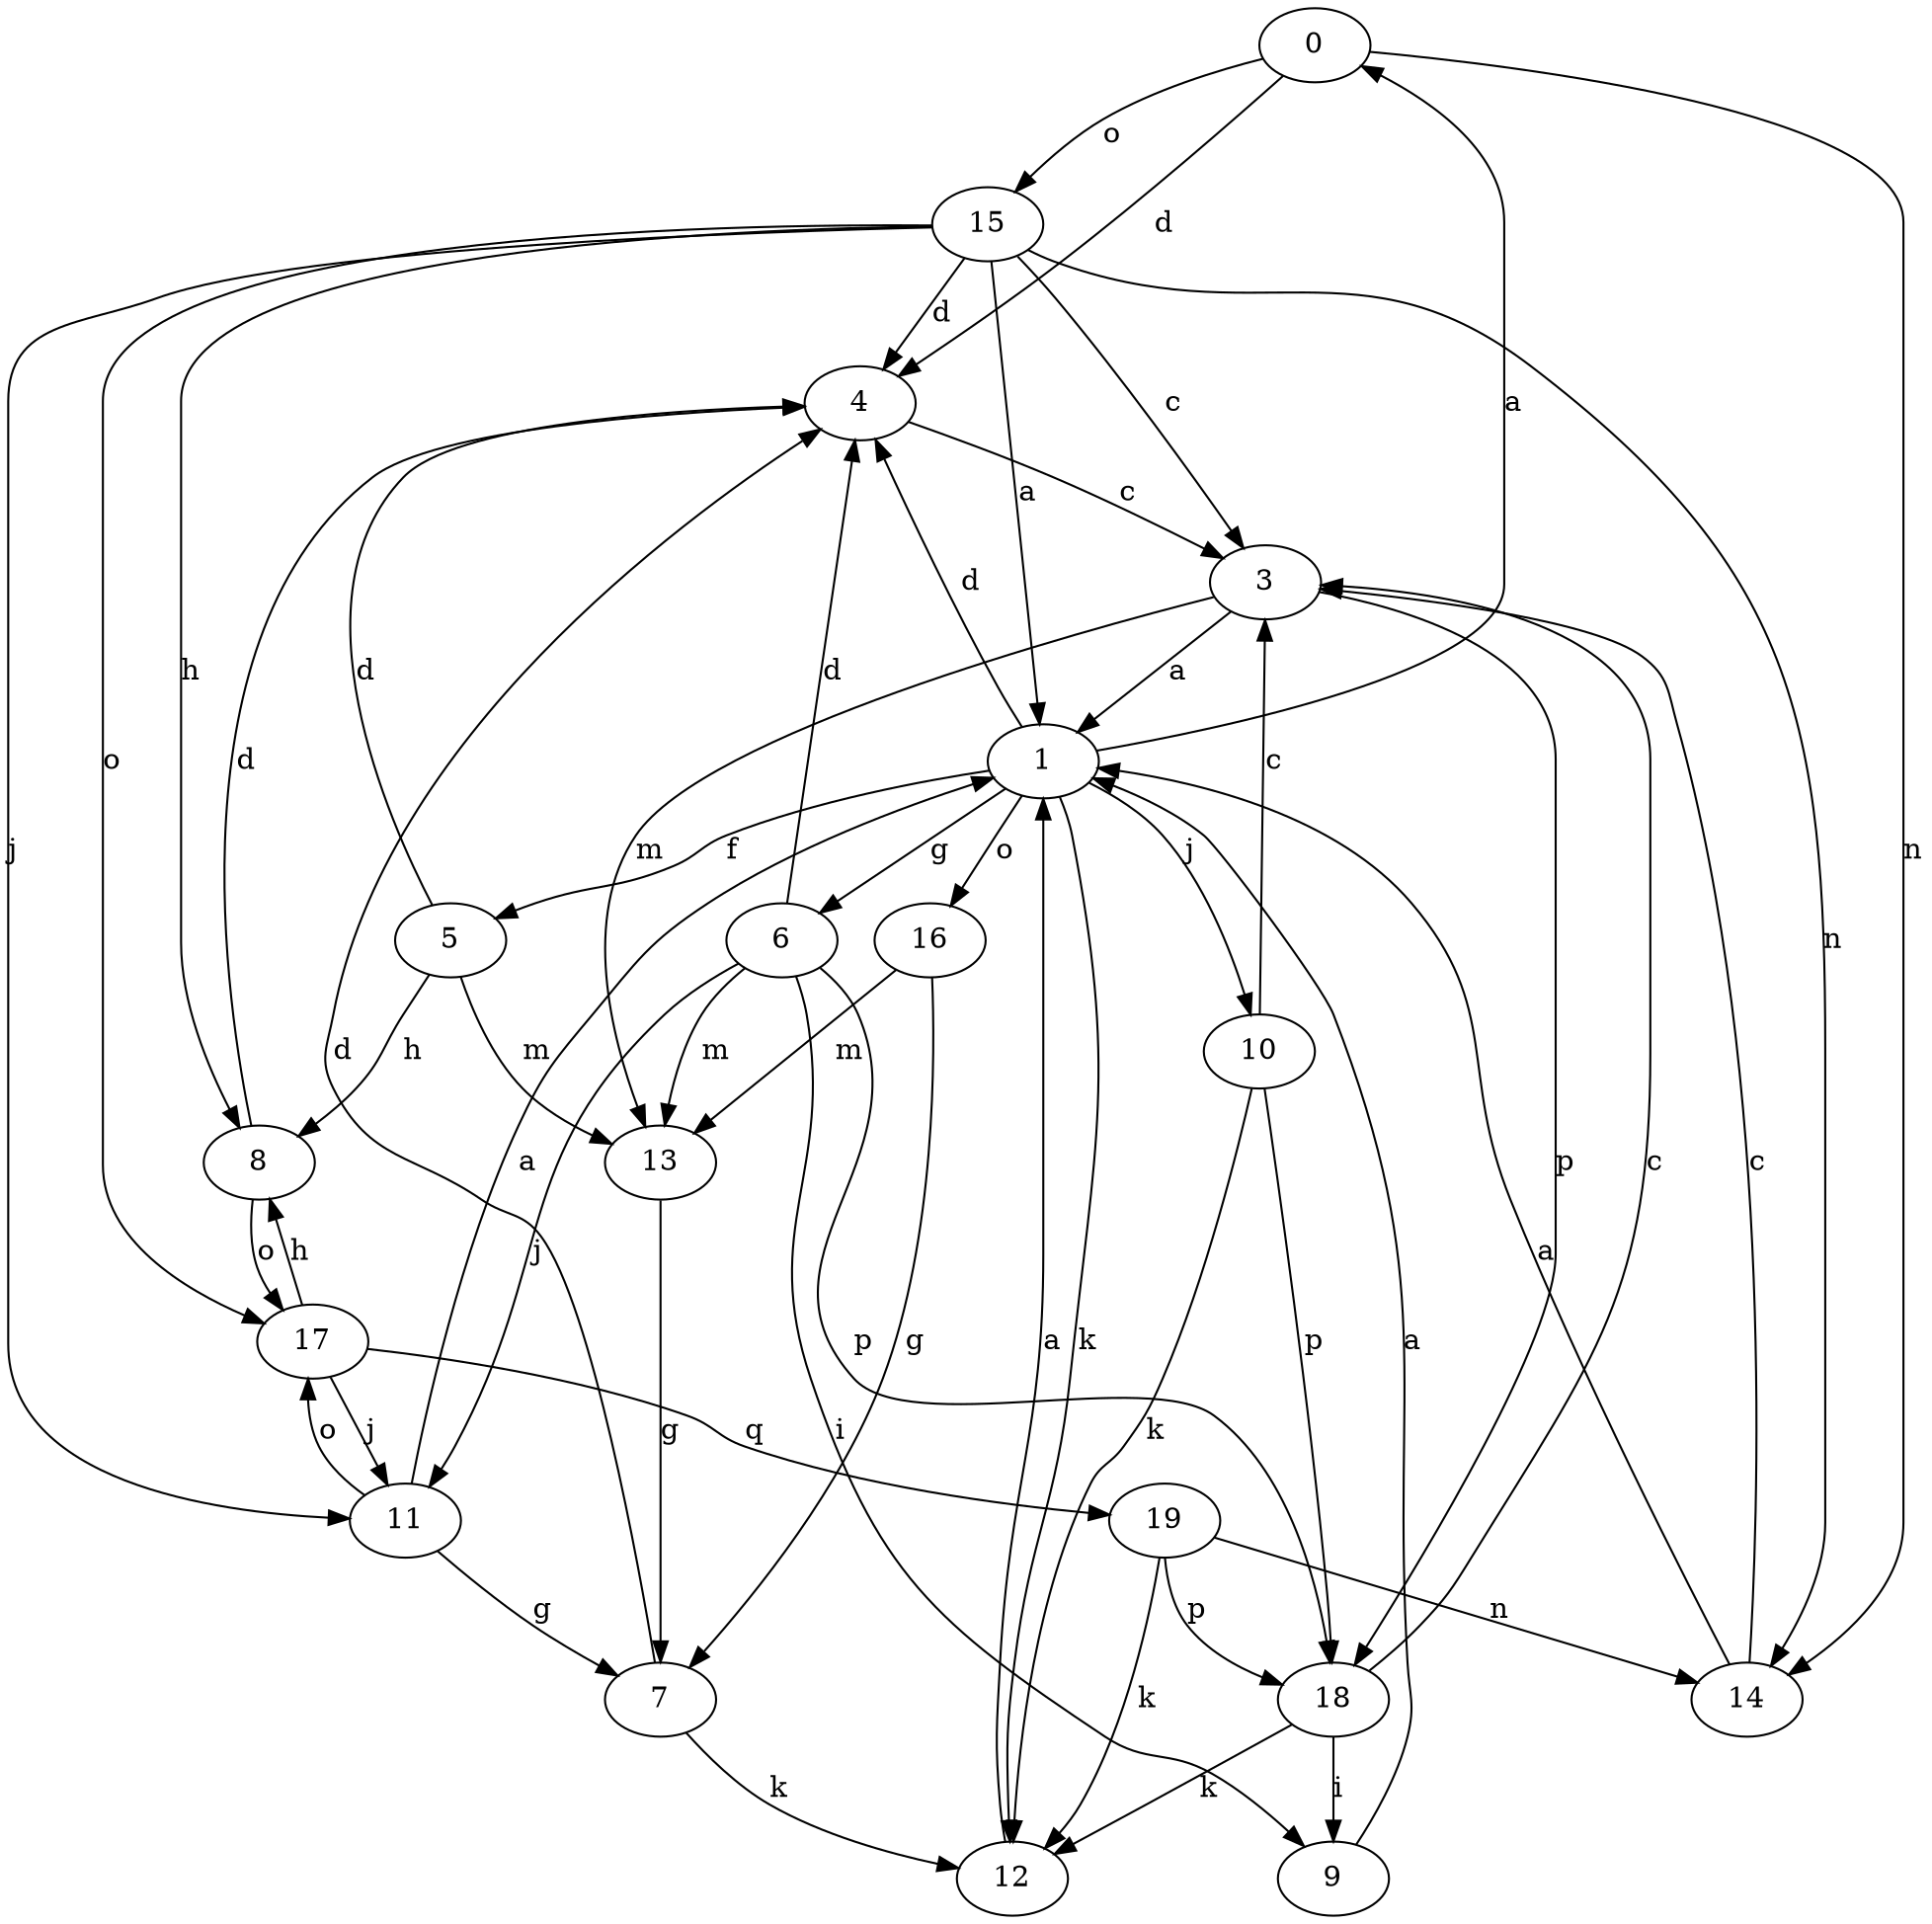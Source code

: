 strict digraph  {
0;
1;
3;
4;
5;
6;
7;
8;
9;
10;
11;
12;
13;
14;
15;
16;
17;
18;
19;
0 -> 4  [label=d];
0 -> 14  [label=n];
0 -> 15  [label=o];
1 -> 0  [label=a];
1 -> 4  [label=d];
1 -> 5  [label=f];
1 -> 6  [label=g];
1 -> 10  [label=j];
1 -> 12  [label=k];
1 -> 16  [label=o];
3 -> 1  [label=a];
3 -> 13  [label=m];
3 -> 18  [label=p];
4 -> 3  [label=c];
5 -> 4  [label=d];
5 -> 8  [label=h];
5 -> 13  [label=m];
6 -> 4  [label=d];
6 -> 9  [label=i];
6 -> 11  [label=j];
6 -> 13  [label=m];
6 -> 18  [label=p];
7 -> 4  [label=d];
7 -> 12  [label=k];
8 -> 4  [label=d];
8 -> 17  [label=o];
9 -> 1  [label=a];
10 -> 3  [label=c];
10 -> 12  [label=k];
10 -> 18  [label=p];
11 -> 1  [label=a];
11 -> 7  [label=g];
11 -> 17  [label=o];
12 -> 1  [label=a];
13 -> 7  [label=g];
14 -> 1  [label=a];
14 -> 3  [label=c];
15 -> 1  [label=a];
15 -> 3  [label=c];
15 -> 4  [label=d];
15 -> 8  [label=h];
15 -> 11  [label=j];
15 -> 14  [label=n];
15 -> 17  [label=o];
16 -> 7  [label=g];
16 -> 13  [label=m];
17 -> 8  [label=h];
17 -> 11  [label=j];
17 -> 19  [label=q];
18 -> 3  [label=c];
18 -> 9  [label=i];
18 -> 12  [label=k];
19 -> 12  [label=k];
19 -> 14  [label=n];
19 -> 18  [label=p];
}
